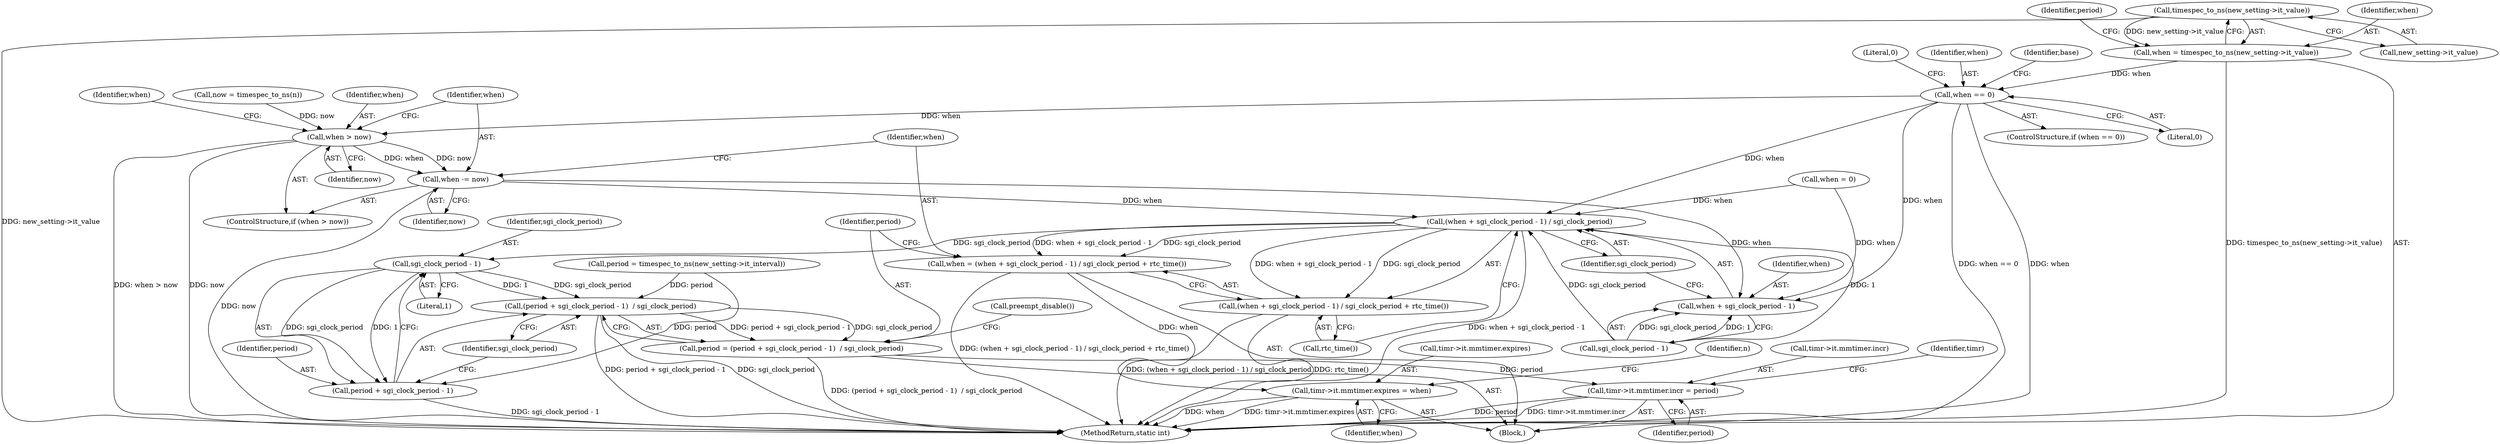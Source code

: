 digraph "0_linux_f8bd2258e2d520dff28c855658bd24bdafb5102d_3@pointer" {
"1000134" [label="(Call,timespec_to_ns(new_setting->it_value))"];
"1000132" [label="(Call,when = timespec_to_ns(new_setting->it_value))"];
"1000145" [label="(Call,when == 0)"];
"1000178" [label="(Call,when > now)"];
"1000181" [label="(Call,when -= now)"];
"1000191" [label="(Call,(when + sgi_clock_period - 1) / sgi_clock_period)"];
"1000188" [label="(Call,when = (when + sgi_clock_period - 1) / sgi_clock_period + rtc_time())"];
"1000258" [label="(Call,timr->it.mmtimer.expires = when)"];
"1000190" [label="(Call,(when + sgi_clock_period - 1) / sgi_clock_period + rtc_time())"];
"1000204" [label="(Call,sgi_clock_period - 1)"];
"1000201" [label="(Call,(period + sgi_clock_period - 1)  / sgi_clock_period)"];
"1000199" [label="(Call,period = (period + sgi_clock_period - 1)  / sgi_clock_period)"];
"1000249" [label="(Call,timr->it.mmtimer.incr = period)"];
"1000202" [label="(Call,period + sgi_clock_period - 1)"];
"1000192" [label="(Call,when + sgi_clock_period - 1)"];
"1000145" [label="(Call,when == 0)"];
"1000181" [label="(Call,when -= now)"];
"1000259" [label="(Call,timr->it.mmtimer.expires)"];
"1000315" [label="(MethodReturn,static int)"];
"1000268" [label="(Identifier,n)"];
"1000249" [label="(Call,timr->it.mmtimer.incr = period)"];
"1000198" [label="(Call,rtc_time())"];
"1000182" [label="(Identifier,when)"];
"1000199" [label="(Call,period = (period + sgi_clock_period - 1)  / sgi_clock_period)"];
"1000151" [label="(Identifier,base)"];
"1000139" [label="(Identifier,period)"];
"1000185" [label="(Call,when = 0)"];
"1000186" [label="(Identifier,when)"];
"1000262" [label="(Identifier,timr)"];
"1000258" [label="(Call,timr->it.mmtimer.expires = when)"];
"1000149" [label="(Literal,0)"];
"1000206" [label="(Literal,1)"];
"1000204" [label="(Call,sgi_clock_period - 1)"];
"1000197" [label="(Identifier,sgi_clock_period)"];
"1000190" [label="(Call,(when + sgi_clock_period - 1) / sgi_clock_period + rtc_time())"];
"1000194" [label="(Call,sgi_clock_period - 1)"];
"1000188" [label="(Call,when = (when + sgi_clock_period - 1) / sgi_clock_period + rtc_time())"];
"1000173" [label="(Call,now = timespec_to_ns(n))"];
"1000134" [label="(Call,timespec_to_ns(new_setting->it_value))"];
"1000135" [label="(Call,new_setting->it_value)"];
"1000132" [label="(Call,when = timespec_to_ns(new_setting->it_value))"];
"1000200" [label="(Identifier,period)"];
"1000193" [label="(Identifier,when)"];
"1000203" [label="(Identifier,period)"];
"1000205" [label="(Identifier,sgi_clock_period)"];
"1000180" [label="(Identifier,now)"];
"1000189" [label="(Identifier,when)"];
"1000257" [label="(Identifier,period)"];
"1000202" [label="(Call,period + sgi_clock_period - 1)"];
"1000114" [label="(Block,)"];
"1000138" [label="(Call,period = timespec_to_ns(new_setting->it_interval))"];
"1000207" [label="(Identifier,sgi_clock_period)"];
"1000177" [label="(ControlStructure,if (when > now))"];
"1000179" [label="(Identifier,when)"];
"1000201" [label="(Call,(period + sgi_clock_period - 1)  / sgi_clock_period)"];
"1000178" [label="(Call,when > now)"];
"1000191" [label="(Call,(when + sgi_clock_period - 1) / sgi_clock_period)"];
"1000183" [label="(Identifier,now)"];
"1000133" [label="(Identifier,when)"];
"1000192" [label="(Call,when + sgi_clock_period - 1)"];
"1000250" [label="(Call,timr->it.mmtimer.incr)"];
"1000144" [label="(ControlStructure,if (when == 0))"];
"1000208" [label="(Call,preempt_disable())"];
"1000146" [label="(Identifier,when)"];
"1000266" [label="(Identifier,when)"];
"1000147" [label="(Literal,0)"];
"1000134" -> "1000132"  [label="AST: "];
"1000134" -> "1000135"  [label="CFG: "];
"1000135" -> "1000134"  [label="AST: "];
"1000132" -> "1000134"  [label="CFG: "];
"1000134" -> "1000315"  [label="DDG: new_setting->it_value"];
"1000134" -> "1000132"  [label="DDG: new_setting->it_value"];
"1000132" -> "1000114"  [label="AST: "];
"1000133" -> "1000132"  [label="AST: "];
"1000139" -> "1000132"  [label="CFG: "];
"1000132" -> "1000315"  [label="DDG: timespec_to_ns(new_setting->it_value)"];
"1000132" -> "1000145"  [label="DDG: when"];
"1000145" -> "1000144"  [label="AST: "];
"1000145" -> "1000147"  [label="CFG: "];
"1000146" -> "1000145"  [label="AST: "];
"1000147" -> "1000145"  [label="AST: "];
"1000149" -> "1000145"  [label="CFG: "];
"1000151" -> "1000145"  [label="CFG: "];
"1000145" -> "1000315"  [label="DDG: when == 0"];
"1000145" -> "1000315"  [label="DDG: when"];
"1000145" -> "1000178"  [label="DDG: when"];
"1000145" -> "1000191"  [label="DDG: when"];
"1000145" -> "1000192"  [label="DDG: when"];
"1000178" -> "1000177"  [label="AST: "];
"1000178" -> "1000180"  [label="CFG: "];
"1000179" -> "1000178"  [label="AST: "];
"1000180" -> "1000178"  [label="AST: "];
"1000182" -> "1000178"  [label="CFG: "];
"1000186" -> "1000178"  [label="CFG: "];
"1000178" -> "1000315"  [label="DDG: when > now"];
"1000178" -> "1000315"  [label="DDG: now"];
"1000173" -> "1000178"  [label="DDG: now"];
"1000178" -> "1000181"  [label="DDG: now"];
"1000178" -> "1000181"  [label="DDG: when"];
"1000181" -> "1000177"  [label="AST: "];
"1000181" -> "1000183"  [label="CFG: "];
"1000182" -> "1000181"  [label="AST: "];
"1000183" -> "1000181"  [label="AST: "];
"1000189" -> "1000181"  [label="CFG: "];
"1000181" -> "1000315"  [label="DDG: now"];
"1000181" -> "1000191"  [label="DDG: when"];
"1000181" -> "1000192"  [label="DDG: when"];
"1000191" -> "1000190"  [label="AST: "];
"1000191" -> "1000197"  [label="CFG: "];
"1000192" -> "1000191"  [label="AST: "];
"1000197" -> "1000191"  [label="AST: "];
"1000198" -> "1000191"  [label="CFG: "];
"1000191" -> "1000315"  [label="DDG: when + sgi_clock_period - 1"];
"1000191" -> "1000188"  [label="DDG: when + sgi_clock_period - 1"];
"1000191" -> "1000188"  [label="DDG: sgi_clock_period"];
"1000191" -> "1000190"  [label="DDG: when + sgi_clock_period - 1"];
"1000191" -> "1000190"  [label="DDG: sgi_clock_period"];
"1000185" -> "1000191"  [label="DDG: when"];
"1000194" -> "1000191"  [label="DDG: sgi_clock_period"];
"1000194" -> "1000191"  [label="DDG: 1"];
"1000191" -> "1000204"  [label="DDG: sgi_clock_period"];
"1000188" -> "1000114"  [label="AST: "];
"1000188" -> "1000190"  [label="CFG: "];
"1000189" -> "1000188"  [label="AST: "];
"1000190" -> "1000188"  [label="AST: "];
"1000200" -> "1000188"  [label="CFG: "];
"1000188" -> "1000315"  [label="DDG: (when + sgi_clock_period - 1) / sgi_clock_period + rtc_time()"];
"1000188" -> "1000258"  [label="DDG: when"];
"1000258" -> "1000114"  [label="AST: "];
"1000258" -> "1000266"  [label="CFG: "];
"1000259" -> "1000258"  [label="AST: "];
"1000266" -> "1000258"  [label="AST: "];
"1000268" -> "1000258"  [label="CFG: "];
"1000258" -> "1000315"  [label="DDG: timr->it.mmtimer.expires"];
"1000258" -> "1000315"  [label="DDG: when"];
"1000190" -> "1000198"  [label="CFG: "];
"1000198" -> "1000190"  [label="AST: "];
"1000190" -> "1000315"  [label="DDG: (when + sgi_clock_period - 1) / sgi_clock_period"];
"1000190" -> "1000315"  [label="DDG: rtc_time()"];
"1000204" -> "1000202"  [label="AST: "];
"1000204" -> "1000206"  [label="CFG: "];
"1000205" -> "1000204"  [label="AST: "];
"1000206" -> "1000204"  [label="AST: "];
"1000202" -> "1000204"  [label="CFG: "];
"1000204" -> "1000201"  [label="DDG: sgi_clock_period"];
"1000204" -> "1000201"  [label="DDG: 1"];
"1000204" -> "1000202"  [label="DDG: sgi_clock_period"];
"1000204" -> "1000202"  [label="DDG: 1"];
"1000201" -> "1000199"  [label="AST: "];
"1000201" -> "1000207"  [label="CFG: "];
"1000202" -> "1000201"  [label="AST: "];
"1000207" -> "1000201"  [label="AST: "];
"1000199" -> "1000201"  [label="CFG: "];
"1000201" -> "1000315"  [label="DDG: sgi_clock_period"];
"1000201" -> "1000315"  [label="DDG: period + sgi_clock_period - 1"];
"1000201" -> "1000199"  [label="DDG: period + sgi_clock_period - 1"];
"1000201" -> "1000199"  [label="DDG: sgi_clock_period"];
"1000138" -> "1000201"  [label="DDG: period"];
"1000199" -> "1000114"  [label="AST: "];
"1000200" -> "1000199"  [label="AST: "];
"1000208" -> "1000199"  [label="CFG: "];
"1000199" -> "1000315"  [label="DDG: (period + sgi_clock_period - 1)  / sgi_clock_period"];
"1000199" -> "1000249"  [label="DDG: period"];
"1000249" -> "1000114"  [label="AST: "];
"1000249" -> "1000257"  [label="CFG: "];
"1000250" -> "1000249"  [label="AST: "];
"1000257" -> "1000249"  [label="AST: "];
"1000262" -> "1000249"  [label="CFG: "];
"1000249" -> "1000315"  [label="DDG: period"];
"1000249" -> "1000315"  [label="DDG: timr->it.mmtimer.incr"];
"1000203" -> "1000202"  [label="AST: "];
"1000207" -> "1000202"  [label="CFG: "];
"1000202" -> "1000315"  [label="DDG: sgi_clock_period - 1"];
"1000138" -> "1000202"  [label="DDG: period"];
"1000192" -> "1000194"  [label="CFG: "];
"1000193" -> "1000192"  [label="AST: "];
"1000194" -> "1000192"  [label="AST: "];
"1000197" -> "1000192"  [label="CFG: "];
"1000185" -> "1000192"  [label="DDG: when"];
"1000194" -> "1000192"  [label="DDG: sgi_clock_period"];
"1000194" -> "1000192"  [label="DDG: 1"];
}
